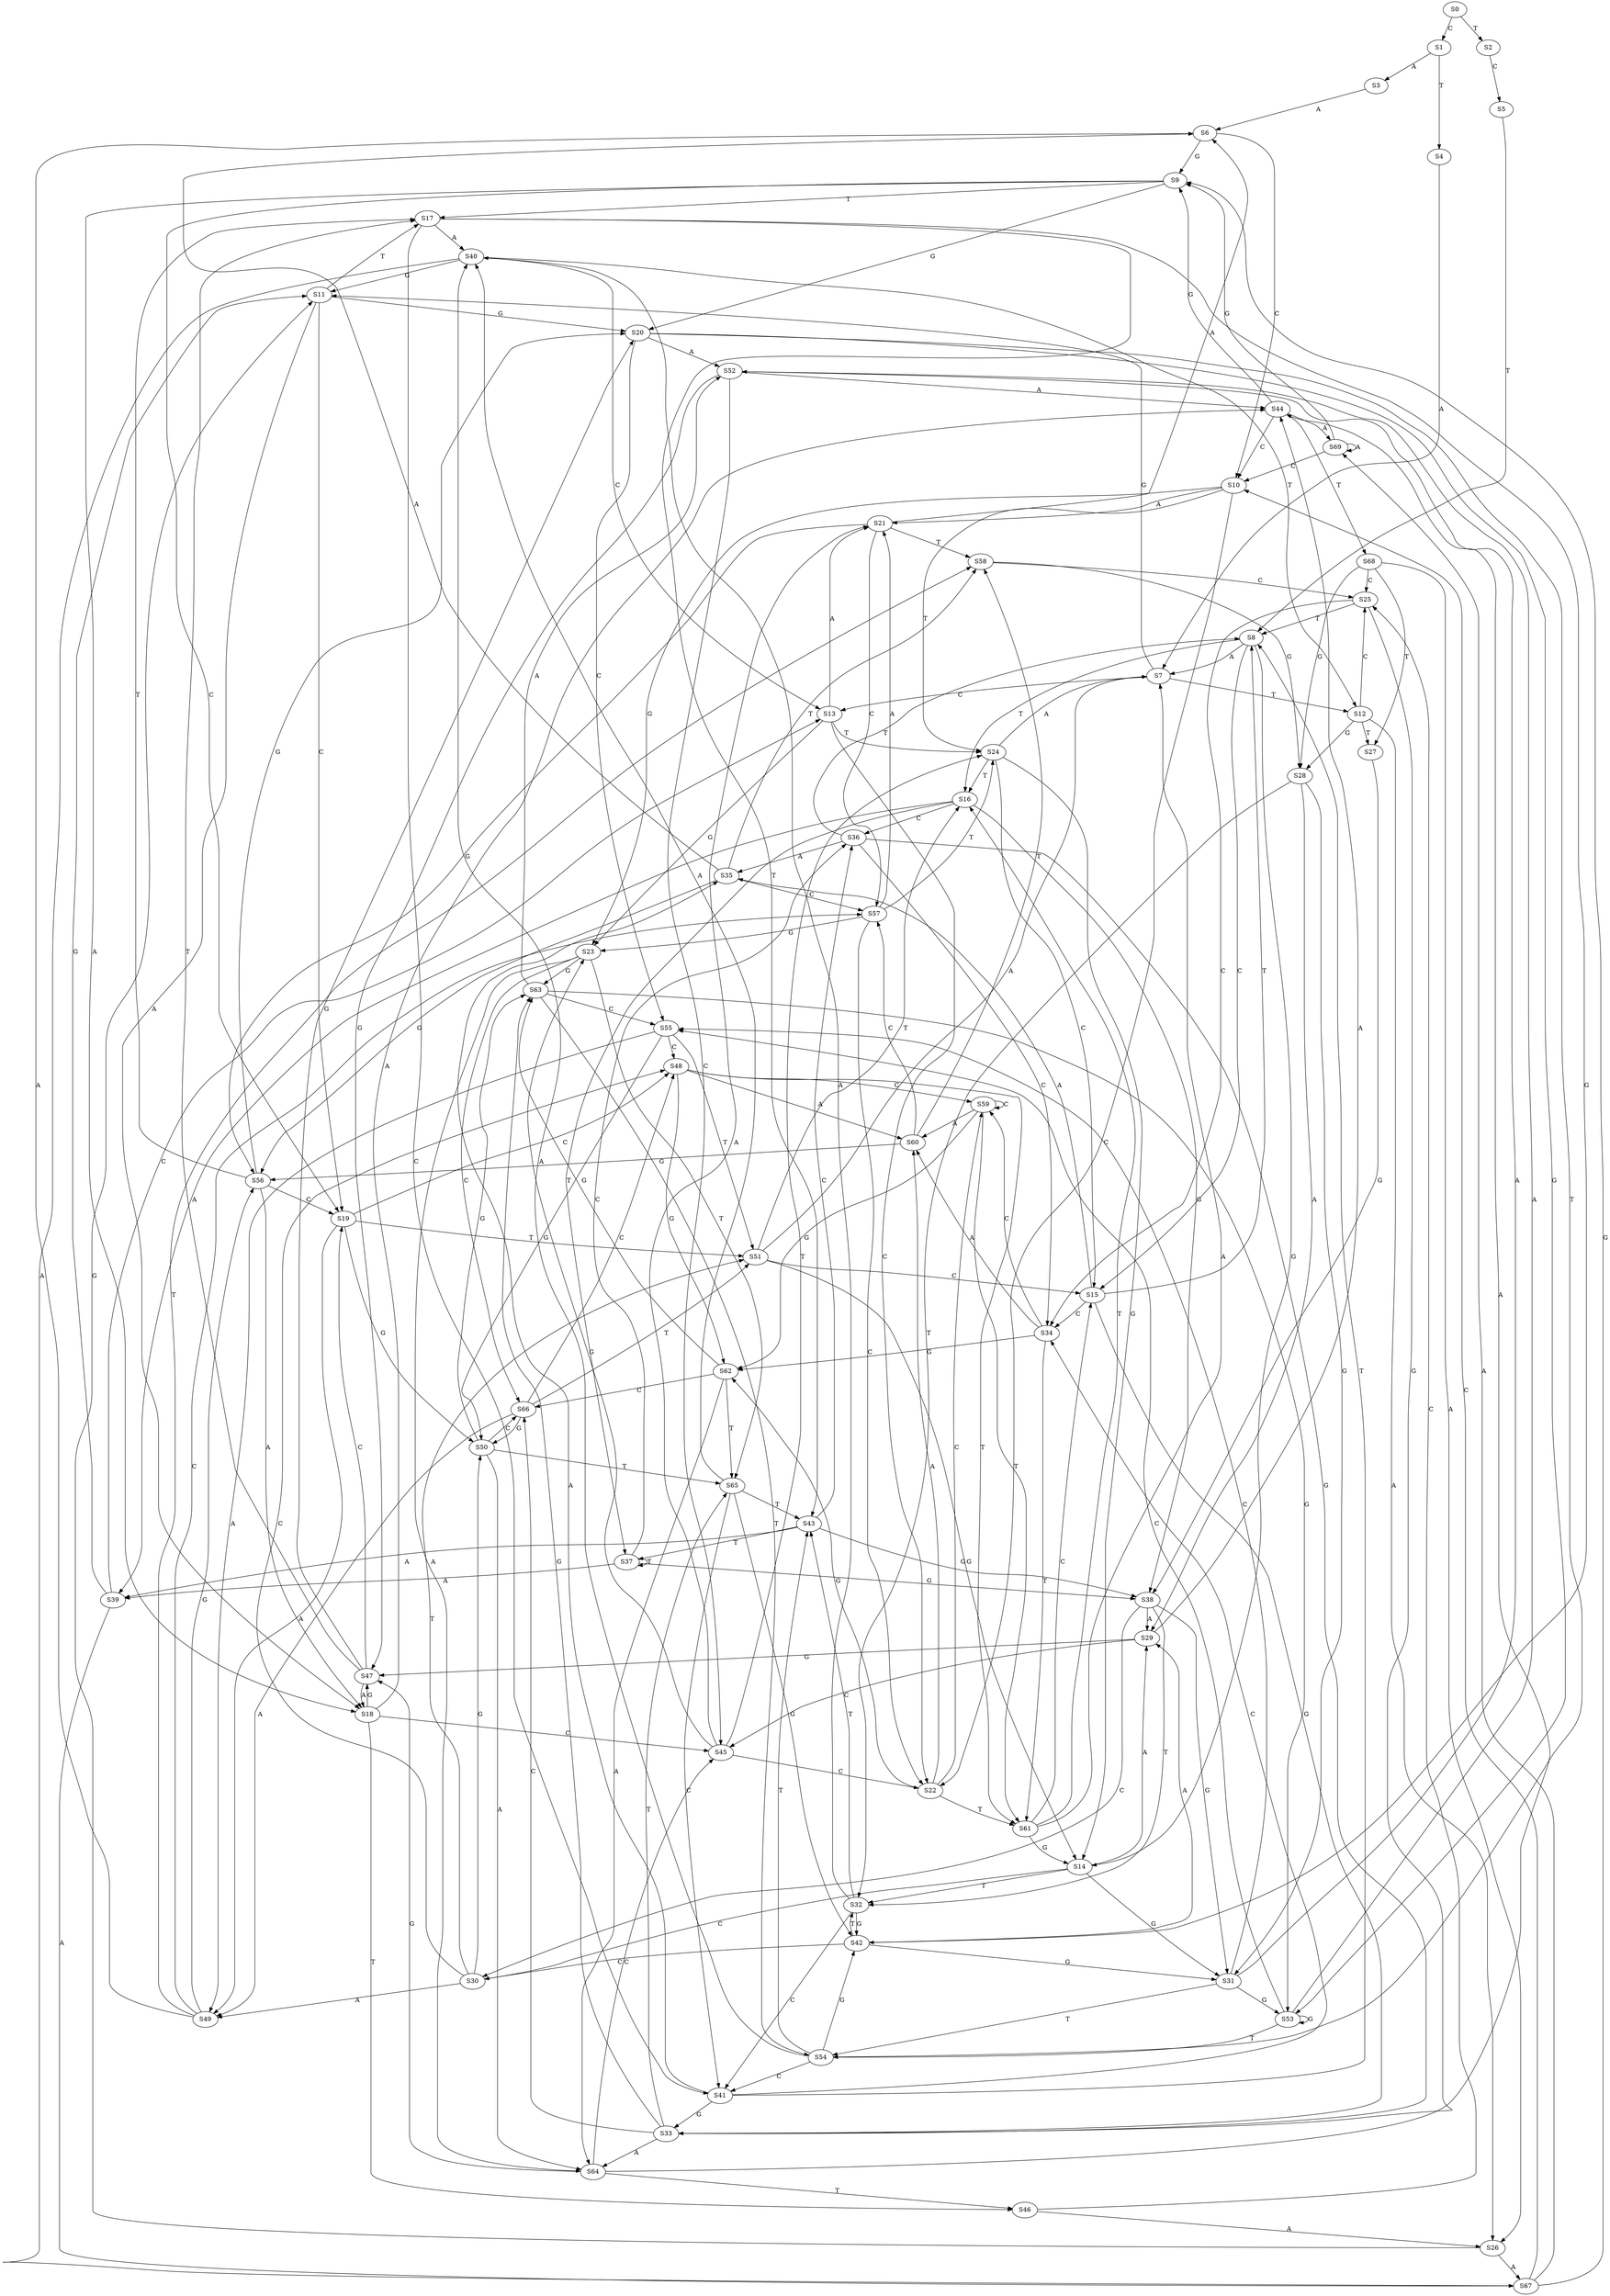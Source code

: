 strict digraph  {
	S0 -> S1 [ label = C ];
	S0 -> S2 [ label = T ];
	S1 -> S3 [ label = A ];
	S1 -> S4 [ label = T ];
	S2 -> S5 [ label = C ];
	S3 -> S6 [ label = A ];
	S4 -> S7 [ label = A ];
	S5 -> S8 [ label = T ];
	S6 -> S9 [ label = G ];
	S6 -> S10 [ label = C ];
	S7 -> S11 [ label = G ];
	S7 -> S12 [ label = T ];
	S7 -> S13 [ label = C ];
	S8 -> S14 [ label = G ];
	S8 -> S15 [ label = C ];
	S8 -> S7 [ label = A ];
	S8 -> S16 [ label = T ];
	S9 -> S17 [ label = T ];
	S9 -> S18 [ label = A ];
	S9 -> S19 [ label = C ];
	S9 -> S20 [ label = G ];
	S10 -> S21 [ label = A ];
	S10 -> S22 [ label = C ];
	S10 -> S23 [ label = G ];
	S10 -> S24 [ label = T ];
	S11 -> S17 [ label = T ];
	S11 -> S18 [ label = A ];
	S11 -> S19 [ label = C ];
	S11 -> S20 [ label = G ];
	S12 -> S25 [ label = C ];
	S12 -> S26 [ label = A ];
	S12 -> S27 [ label = T ];
	S12 -> S28 [ label = G ];
	S13 -> S23 [ label = G ];
	S13 -> S24 [ label = T ];
	S13 -> S21 [ label = A ];
	S13 -> S22 [ label = C ];
	S14 -> S29 [ label = A ];
	S14 -> S30 [ label = C ];
	S14 -> S31 [ label = G ];
	S14 -> S32 [ label = T ];
	S15 -> S8 [ label = T ];
	S15 -> S33 [ label = G ];
	S15 -> S34 [ label = C ];
	S15 -> S35 [ label = A ];
	S16 -> S36 [ label = C ];
	S16 -> S37 [ label = T ];
	S16 -> S38 [ label = G ];
	S16 -> S39 [ label = A ];
	S17 -> S40 [ label = A ];
	S17 -> S41 [ label = C ];
	S17 -> S42 [ label = G ];
	S17 -> S43 [ label = T ];
	S18 -> S44 [ label = A ];
	S18 -> S45 [ label = C ];
	S18 -> S46 [ label = T ];
	S18 -> S47 [ label = G ];
	S19 -> S48 [ label = C ];
	S19 -> S49 [ label = A ];
	S19 -> S50 [ label = G ];
	S19 -> S51 [ label = T ];
	S20 -> S52 [ label = A ];
	S20 -> S53 [ label = G ];
	S20 -> S54 [ label = T ];
	S20 -> S55 [ label = C ];
	S21 -> S56 [ label = G ];
	S21 -> S57 [ label = C ];
	S21 -> S6 [ label = A ];
	S21 -> S58 [ label = T ];
	S22 -> S59 [ label = C ];
	S22 -> S60 [ label = A ];
	S22 -> S61 [ label = T ];
	S22 -> S62 [ label = G ];
	S23 -> S63 [ label = G ];
	S23 -> S64 [ label = A ];
	S23 -> S65 [ label = T ];
	S23 -> S66 [ label = C ];
	S24 -> S7 [ label = A ];
	S24 -> S15 [ label = C ];
	S24 -> S16 [ label = T ];
	S24 -> S14 [ label = G ];
	S25 -> S34 [ label = C ];
	S25 -> S33 [ label = G ];
	S25 -> S8 [ label = T ];
	S26 -> S11 [ label = G ];
	S26 -> S67 [ label = A ];
	S27 -> S38 [ label = G ];
	S28 -> S31 [ label = G ];
	S28 -> S29 [ label = A ];
	S28 -> S32 [ label = T ];
	S29 -> S47 [ label = G ];
	S29 -> S45 [ label = C ];
	S29 -> S44 [ label = A ];
	S30 -> S48 [ label = C ];
	S30 -> S50 [ label = G ];
	S30 -> S51 [ label = T ];
	S30 -> S49 [ label = A ];
	S31 -> S53 [ label = G ];
	S31 -> S55 [ label = C ];
	S31 -> S52 [ label = A ];
	S31 -> S54 [ label = T ];
	S32 -> S41 [ label = C ];
	S32 -> S43 [ label = T ];
	S32 -> S42 [ label = G ];
	S32 -> S40 [ label = A ];
	S33 -> S63 [ label = G ];
	S33 -> S65 [ label = T ];
	S33 -> S66 [ label = C ];
	S33 -> S64 [ label = A ];
	S34 -> S59 [ label = C ];
	S34 -> S60 [ label = A ];
	S34 -> S61 [ label = T ];
	S34 -> S62 [ label = G ];
	S35 -> S58 [ label = T ];
	S35 -> S57 [ label = C ];
	S35 -> S6 [ label = A ];
	S35 -> S56 [ label = G ];
	S36 -> S35 [ label = A ];
	S36 -> S34 [ label = C ];
	S36 -> S33 [ label = G ];
	S36 -> S8 [ label = T ];
	S37 -> S38 [ label = G ];
	S37 -> S37 [ label = T ];
	S37 -> S36 [ label = C ];
	S37 -> S39 [ label = A ];
	S38 -> S31 [ label = G ];
	S38 -> S30 [ label = C ];
	S38 -> S32 [ label = T ];
	S38 -> S29 [ label = A ];
	S39 -> S13 [ label = C ];
	S39 -> S11 [ label = G ];
	S39 -> S67 [ label = A ];
	S40 -> S12 [ label = T ];
	S40 -> S11 [ label = G ];
	S40 -> S67 [ label = A ];
	S40 -> S13 [ label = C ];
	S41 -> S8 [ label = T ];
	S41 -> S33 [ label = G ];
	S41 -> S35 [ label = A ];
	S41 -> S34 [ label = C ];
	S42 -> S32 [ label = T ];
	S42 -> S31 [ label = G ];
	S42 -> S29 [ label = A ];
	S42 -> S30 [ label = C ];
	S43 -> S36 [ label = C ];
	S43 -> S38 [ label = G ];
	S43 -> S39 [ label = A ];
	S43 -> S37 [ label = T ];
	S44 -> S68 [ label = T ];
	S44 -> S10 [ label = C ];
	S44 -> S69 [ label = A ];
	S44 -> S9 [ label = G ];
	S45 -> S24 [ label = T ];
	S45 -> S23 [ label = G ];
	S45 -> S22 [ label = C ];
	S45 -> S21 [ label = A ];
	S46 -> S26 [ label = A ];
	S46 -> S25 [ label = C ];
	S47 -> S17 [ label = T ];
	S47 -> S20 [ label = G ];
	S47 -> S18 [ label = A ];
	S47 -> S19 [ label = C ];
	S48 -> S62 [ label = G ];
	S48 -> S60 [ label = A ];
	S48 -> S61 [ label = T ];
	S48 -> S59 [ label = C ];
	S49 -> S56 [ label = G ];
	S49 -> S57 [ label = C ];
	S49 -> S6 [ label = A ];
	S49 -> S58 [ label = T ];
	S50 -> S63 [ label = G ];
	S50 -> S64 [ label = A ];
	S50 -> S65 [ label = T ];
	S50 -> S66 [ label = C ];
	S51 -> S7 [ label = A ];
	S51 -> S15 [ label = C ];
	S51 -> S16 [ label = T ];
	S51 -> S14 [ label = G ];
	S52 -> S44 [ label = A ];
	S52 -> S47 [ label = G ];
	S52 -> S45 [ label = C ];
	S53 -> S54 [ label = T ];
	S53 -> S55 [ label = C ];
	S53 -> S53 [ label = G ];
	S53 -> S52 [ label = A ];
	S54 -> S40 [ label = A ];
	S54 -> S41 [ label = C ];
	S54 -> S42 [ label = G ];
	S54 -> S43 [ label = T ];
	S55 -> S51 [ label = T ];
	S55 -> S48 [ label = C ];
	S55 -> S49 [ label = A ];
	S55 -> S50 [ label = G ];
	S56 -> S20 [ label = G ];
	S56 -> S17 [ label = T ];
	S56 -> S18 [ label = A ];
	S56 -> S19 [ label = C ];
	S57 -> S24 [ label = T ];
	S57 -> S23 [ label = G ];
	S57 -> S21 [ label = A ];
	S57 -> S22 [ label = C ];
	S58 -> S25 [ label = C ];
	S58 -> S28 [ label = G ];
	S59 -> S62 [ label = G ];
	S59 -> S59 [ label = C ];
	S59 -> S60 [ label = A ];
	S59 -> S61 [ label = T ];
	S60 -> S56 [ label = G ];
	S60 -> S58 [ label = T ];
	S60 -> S57 [ label = C ];
	S61 -> S14 [ label = G ];
	S61 -> S15 [ label = C ];
	S61 -> S16 [ label = T ];
	S61 -> S7 [ label = A ];
	S62 -> S64 [ label = A ];
	S62 -> S63 [ label = G ];
	S62 -> S65 [ label = T ];
	S62 -> S66 [ label = C ];
	S63 -> S52 [ label = A ];
	S63 -> S53 [ label = G ];
	S63 -> S55 [ label = C ];
	S63 -> S54 [ label = T ];
	S64 -> S44 [ label = A ];
	S64 -> S45 [ label = C ];
	S64 -> S47 [ label = G ];
	S64 -> S46 [ label = T ];
	S65 -> S41 [ label = C ];
	S65 -> S40 [ label = A ];
	S65 -> S42 [ label = G ];
	S65 -> S43 [ label = T ];
	S66 -> S50 [ label = G ];
	S66 -> S51 [ label = T ];
	S66 -> S48 [ label = C ];
	S66 -> S49 [ label = A ];
	S67 -> S9 [ label = G ];
	S67 -> S69 [ label = A ];
	S67 -> S10 [ label = C ];
	S68 -> S26 [ label = A ];
	S68 -> S25 [ label = C ];
	S68 -> S28 [ label = G ];
	S68 -> S27 [ label = T ];
	S69 -> S9 [ label = G ];
	S69 -> S10 [ label = C ];
	S69 -> S69 [ label = A ];
}

